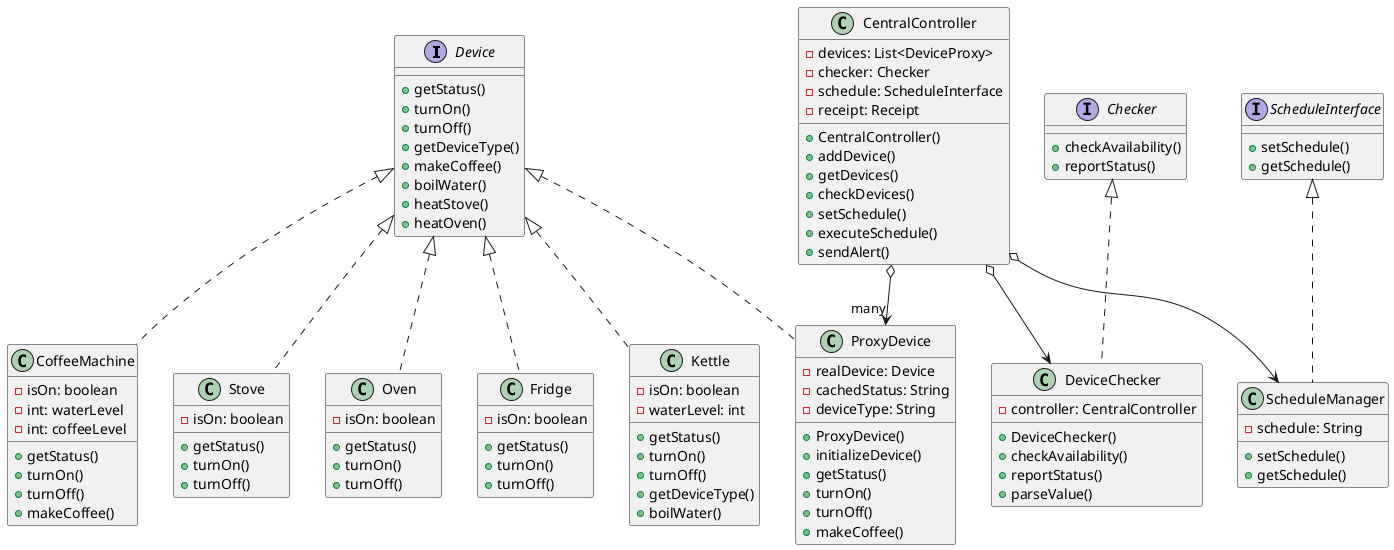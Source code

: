@startuml
interface Device {
    +getStatus()
    +turnOn()
    +turnOff()
    +getDeviceType()
    +makeCoffee()
    +boilWater()
    +heatStove()
    +heatOven()
}

class Stove {
    -isOn: boolean
    +getStatus()
    +turnOn()
    +turnOff()
}

class Oven {
    -isOn: boolean
    +getStatus()
    +turnOn()
    +turnOff()
}

class Fridge {
    -isOn: boolean
    +getStatus()
    +turnOn()
    +turnOff()
}

class Kettle {
    -isOn: boolean
    -waterLevel: int
    +getStatus()
    +turnOn()
    +turnOff()
    +getDeviceType()
    +boilWater()
}

class CoffeeMachine {
    -isOn: boolean
    -int: waterLevel
    -int: coffeeLevel
    +getStatus()
    +turnOn()
    +turnOff()
    +makeCoffee()
}

class ProxyDevice {
    -realDevice: Device
    -cachedStatus: String
    -deviceType: String
    +ProxyDevice()
    +initializeDevice()
    +getStatus()
    +turnOn()
    +turnOff()
    +makeCoffee()
}

interface Checker {
    +checkAvailability()
    +reportStatus()
}

class DeviceChecker {
    -controller: CentralController
    +DeviceChecker()
    +checkAvailability()
    +reportStatus()
    +parseValue()
}

interface ScheduleInterface {
    +setSchedule()
    +getSchedule()
}

class ScheduleManager {
    -schedule: String
    +setSchedule()
    +getSchedule()
}

class CentralController {
    -devices: List<DeviceProxy>
    -checker: Checker
    -schedule: ScheduleInterface
    -receipt: Receipt
    +CentralController()
    +addDevice()
    +getDevices()
    +checkDevices()
    +setSchedule()
    +executeSchedule()
    +sendAlert()
}

Device <|.. Stove
Device <|.. Oven
Device <|.. Fridge
Device <|.. Kettle
Device <|.. CoffeeMachine
Device <|.. ProxyDevice
Checker <|.. DeviceChecker
ScheduleInterface <|.. ScheduleManager
CentralController o--> "many" ProxyDevice
CentralController o--> DeviceChecker
CentralController o--> ScheduleManager
@enduml